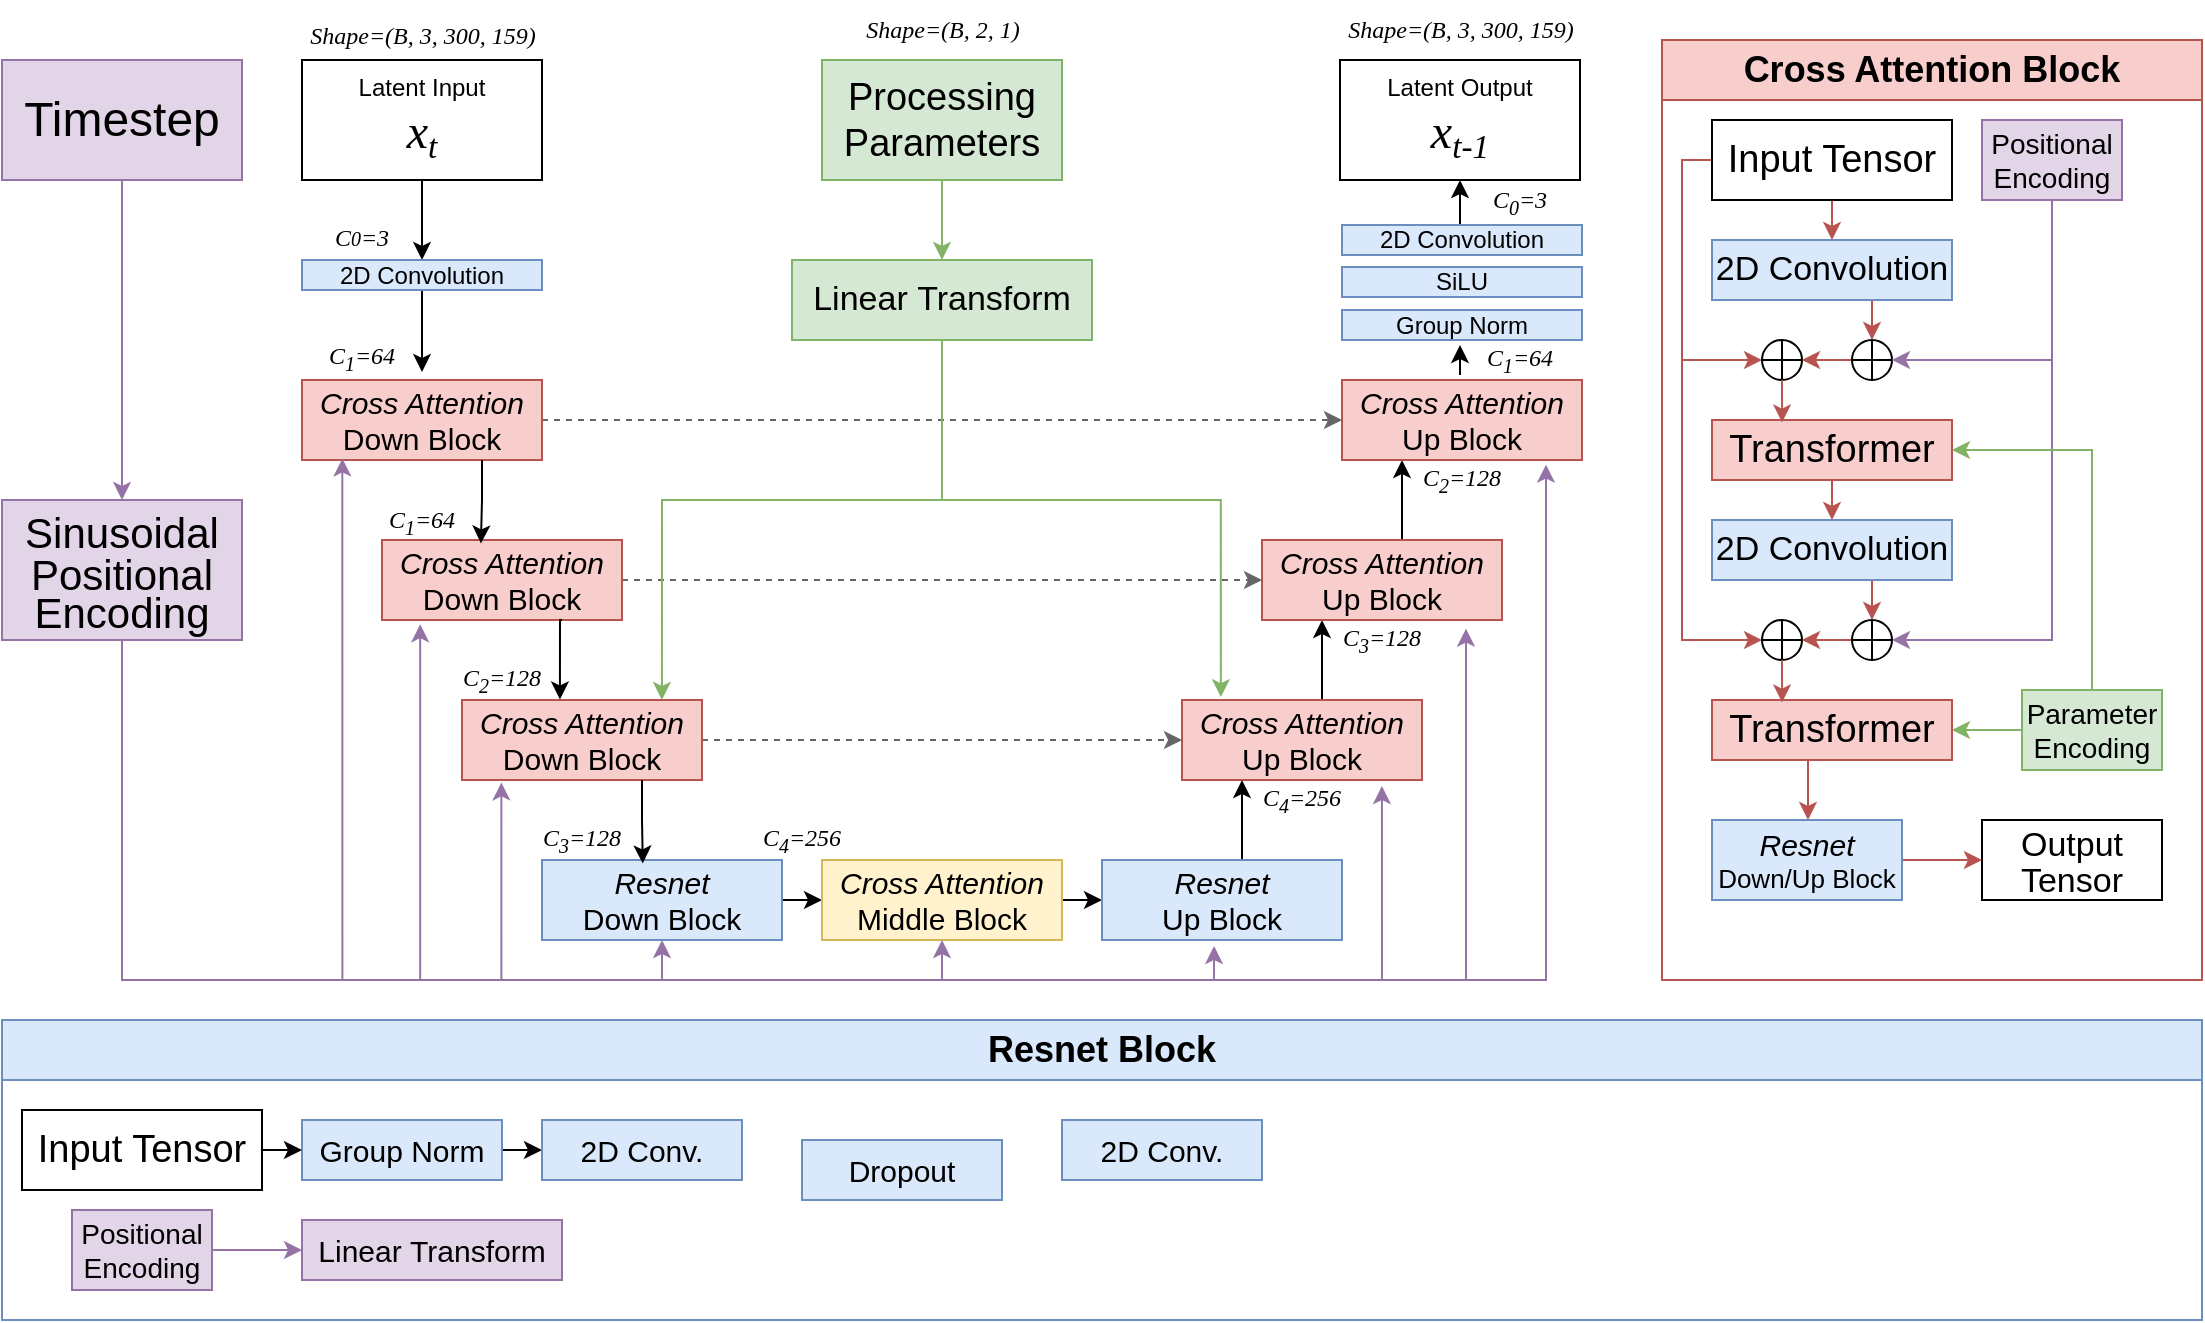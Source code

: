 <mxfile version="24.7.7">
  <diagram name="Page-1" id="F6ROneN29MLaOiMp2rLe">
    <mxGraphModel dx="1321" dy="2009" grid="1" gridSize="10" guides="1" tooltips="1" connect="1" arrows="1" fold="1" page="0" pageScale="1" pageWidth="850" pageHeight="1100" math="0" shadow="0">
      <root>
        <mxCell id="0" />
        <mxCell id="1" parent="0" />
        <mxCell id="13BXsFd0YHhBjIUxRNbK-51" style="edgeStyle=orthogonalEdgeStyle;rounded=0;orthogonalLoop=1;jettySize=auto;html=1;exitX=0.5;exitY=1;exitDx=0;exitDy=0;entryX=0.5;entryY=0;entryDx=0;entryDy=0;fillColor=#e1d5e7;strokeColor=#9673a6;" parent="1" source="ZmlC0FR1jS6TGAW2oJym-13" target="13BXsFd0YHhBjIUxRNbK-50" edge="1">
          <mxGeometry relative="1" as="geometry" />
        </mxCell>
        <mxCell id="ZmlC0FR1jS6TGAW2oJym-13" value="&lt;font style=&quot;font-size: 24px;&quot;&gt;Timestep&lt;/font&gt;" style="rounded=0;whiteSpace=wrap;html=1;fillColor=#e1d5e7;strokeColor=#9673a6;" parent="1" vertex="1">
          <mxGeometry x="-150" y="-500" width="120" height="60" as="geometry" />
        </mxCell>
        <mxCell id="oLcVQ7vI1s9lOzuIZ2co-3" style="edgeStyle=orthogonalEdgeStyle;rounded=0;orthogonalLoop=1;jettySize=auto;html=1;exitX=0.5;exitY=1;exitDx=0;exitDy=0;entryX=0.5;entryY=0;entryDx=0;entryDy=0;" edge="1" parent="1" source="13BXsFd0YHhBjIUxRNbK-4" target="oLcVQ7vI1s9lOzuIZ2co-1">
          <mxGeometry relative="1" as="geometry" />
        </mxCell>
        <mxCell id="13BXsFd0YHhBjIUxRNbK-4" value="&lt;div&gt;&lt;font style=&quot;font-size: 12px;&quot;&gt;Latent Input&lt;/font&gt;&lt;/div&gt;&lt;font face=&quot;Times New Roman&quot; style=&quot;&quot;&gt;&lt;span style=&quot;font-size: 24px;&quot;&gt;&lt;i&gt;x&lt;/i&gt;&lt;/span&gt;&lt;span style=&quot;font-style: italic; font-size: 20px;&quot;&gt;&lt;sub&gt;t&lt;/sub&gt;&lt;/span&gt;&lt;/font&gt;" style="rounded=0;whiteSpace=wrap;html=1;" parent="1" vertex="1">
          <mxGeometry y="-500" width="120" height="60" as="geometry" />
        </mxCell>
        <mxCell id="13BXsFd0YHhBjIUxRNbK-8" style="edgeStyle=orthogonalEdgeStyle;rounded=0;orthogonalLoop=1;jettySize=auto;html=1;exitX=0.75;exitY=1;exitDx=0;exitDy=0;entryX=0.25;entryY=0;entryDx=0;entryDy=0;fontStyle=1" parent="1" edge="1">
          <mxGeometry relative="1" as="geometry">
            <mxPoint x="10" y="-360" as="sourcePoint" />
          </mxGeometry>
        </mxCell>
        <mxCell id="13BXsFd0YHhBjIUxRNbK-46" style="edgeStyle=orthogonalEdgeStyle;rounded=0;orthogonalLoop=1;jettySize=auto;html=1;exitX=1;exitY=0.5;exitDx=0;exitDy=0;entryX=0;entryY=0.5;entryDx=0;entryDy=0;fillColor=#f5f5f5;strokeColor=#666666;dashed=1;" parent="1" source="13BXsFd0YHhBjIUxRNbK-9" target="13BXsFd0YHhBjIUxRNbK-26" edge="1">
          <mxGeometry relative="1" as="geometry" />
        </mxCell>
        <mxCell id="13BXsFd0YHhBjIUxRNbK-9" value="&lt;font style=&quot;font-size: 15px;&quot;&gt;&lt;i&gt;Cross Attention&lt;/i&gt; Down Block&lt;/font&gt;" style="rounded=0;whiteSpace=wrap;html=1;fillColor=#f8cecc;strokeColor=#b85450;" parent="1" vertex="1">
          <mxGeometry y="-340" width="120" height="40" as="geometry" />
        </mxCell>
        <mxCell id="13BXsFd0YHhBjIUxRNbK-47" style="edgeStyle=orthogonalEdgeStyle;rounded=0;orthogonalLoop=1;jettySize=auto;html=1;exitX=1;exitY=0.5;exitDx=0;exitDy=0;entryX=0;entryY=0.5;entryDx=0;entryDy=0;fillColor=#f5f5f5;strokeColor=#666666;dashed=1;" parent="1" source="13BXsFd0YHhBjIUxRNbK-13" target="13BXsFd0YHhBjIUxRNbK-23" edge="1">
          <mxGeometry relative="1" as="geometry" />
        </mxCell>
        <mxCell id="13BXsFd0YHhBjIUxRNbK-13" value="&lt;font style=&quot;font-size: 15px;&quot;&gt;&lt;i&gt;Cross Attention&lt;/i&gt; Down Block&lt;/font&gt;" style="rounded=0;whiteSpace=wrap;html=1;fillColor=#f8cecc;strokeColor=#b85450;" parent="1" vertex="1">
          <mxGeometry x="40" y="-260" width="120" height="40" as="geometry" />
        </mxCell>
        <mxCell id="13BXsFd0YHhBjIUxRNbK-48" style="edgeStyle=orthogonalEdgeStyle;rounded=0;orthogonalLoop=1;jettySize=auto;html=1;exitX=1;exitY=0.5;exitDx=0;exitDy=0;entryX=0;entryY=0.5;entryDx=0;entryDy=0;fillColor=#f5f5f5;strokeColor=#666666;dashed=1;" parent="1" source="13BXsFd0YHhBjIUxRNbK-17" target="13BXsFd0YHhBjIUxRNbK-20" edge="1">
          <mxGeometry relative="1" as="geometry" />
        </mxCell>
        <mxCell id="13BXsFd0YHhBjIUxRNbK-17" value="&lt;font style=&quot;font-size: 15px;&quot;&gt;&lt;i&gt;Cross Attention&lt;/i&gt; Down Block&lt;/font&gt;" style="rounded=0;whiteSpace=wrap;html=1;fillColor=#f8cecc;strokeColor=#b85450;" parent="1" vertex="1">
          <mxGeometry x="80" y="-180" width="120" height="40" as="geometry" />
        </mxCell>
        <mxCell id="13BXsFd0YHhBjIUxRNbK-27" style="edgeStyle=orthogonalEdgeStyle;rounded=0;orthogonalLoop=1;jettySize=auto;html=1;exitX=0.75;exitY=0;exitDx=0;exitDy=0;entryX=0.25;entryY=1;entryDx=0;entryDy=0;" parent="1" source="13BXsFd0YHhBjIUxRNbK-20" target="13BXsFd0YHhBjIUxRNbK-23" edge="1">
          <mxGeometry relative="1" as="geometry">
            <Array as="points">
              <mxPoint x="510" y="-180" />
            </Array>
          </mxGeometry>
        </mxCell>
        <mxCell id="13BXsFd0YHhBjIUxRNbK-20" value="&lt;font style=&quot;font-size: 15px;&quot;&gt;&lt;i&gt;Cross Attention&lt;/i&gt; Up Block&lt;/font&gt;" style="rounded=0;whiteSpace=wrap;html=1;fillColor=#f8cecc;strokeColor=#b85450;" parent="1" vertex="1">
          <mxGeometry x="440" y="-180" width="120" height="40" as="geometry" />
        </mxCell>
        <mxCell id="13BXsFd0YHhBjIUxRNbK-28" style="edgeStyle=orthogonalEdgeStyle;rounded=0;orthogonalLoop=1;jettySize=auto;html=1;exitX=0.75;exitY=0;exitDx=0;exitDy=0;entryX=0.25;entryY=1;entryDx=0;entryDy=0;" parent="1" source="13BXsFd0YHhBjIUxRNbK-23" target="13BXsFd0YHhBjIUxRNbK-26" edge="1">
          <mxGeometry relative="1" as="geometry">
            <Array as="points">
              <mxPoint x="550" y="-260" />
            </Array>
          </mxGeometry>
        </mxCell>
        <mxCell id="13BXsFd0YHhBjIUxRNbK-23" value="&lt;font style=&quot;font-size: 15px;&quot;&gt;&lt;i&gt;Cross &lt;font style=&quot;font-size: 15px;&quot;&gt;Attention&lt;/font&gt;&lt;/i&gt; Up Block&lt;/font&gt;" style="rounded=0;whiteSpace=wrap;html=1;fillColor=#f8cecc;strokeColor=#b85450;" parent="1" vertex="1">
          <mxGeometry x="480" y="-260" width="120" height="40" as="geometry" />
        </mxCell>
        <mxCell id="13BXsFd0YHhBjIUxRNbK-26" value="&lt;font style=&quot;font-size: 15px;&quot;&gt;&lt;i&gt;Cross Attention&lt;/i&gt; Up Block&lt;/font&gt;" style="rounded=0;whiteSpace=wrap;html=1;fillColor=#f8cecc;strokeColor=#b85450;" parent="1" vertex="1">
          <mxGeometry x="520" y="-340" width="120" height="40" as="geometry" />
        </mxCell>
        <mxCell id="13BXsFd0YHhBjIUxRNbK-33" style="edgeStyle=orthogonalEdgeStyle;rounded=0;orthogonalLoop=1;jettySize=auto;html=1;exitX=1;exitY=0.5;exitDx=0;exitDy=0;entryX=0;entryY=0.5;entryDx=0;entryDy=0;" parent="1" source="13BXsFd0YHhBjIUxRNbK-29" target="13BXsFd0YHhBjIUxRNbK-32" edge="1">
          <mxGeometry relative="1" as="geometry" />
        </mxCell>
        <mxCell id="13BXsFd0YHhBjIUxRNbK-29" value="&lt;div style=&quot;font-size: 15px;&quot;&gt;&lt;font style=&quot;font-size: 15px;&quot;&gt;&lt;i&gt;Resnet&lt;/i&gt;&lt;/font&gt;&lt;/div&gt;&lt;font style=&quot;font-size: 15px;&quot;&gt;Down Block&lt;/font&gt;" style="rounded=0;whiteSpace=wrap;html=1;fillColor=#dae8fc;strokeColor=#6c8ebf;" parent="1" vertex="1">
          <mxGeometry x="120" y="-100" width="120" height="40" as="geometry" />
        </mxCell>
        <mxCell id="13BXsFd0YHhBjIUxRNbK-36" style="edgeStyle=orthogonalEdgeStyle;rounded=0;orthogonalLoop=1;jettySize=auto;html=1;exitX=1;exitY=0.5;exitDx=0;exitDy=0;entryX=0;entryY=0.5;entryDx=0;entryDy=0;" parent="1" source="13BXsFd0YHhBjIUxRNbK-32" target="13BXsFd0YHhBjIUxRNbK-35" edge="1">
          <mxGeometry relative="1" as="geometry" />
        </mxCell>
        <mxCell id="13BXsFd0YHhBjIUxRNbK-32" value="&lt;div style=&quot;font-size: 15px;&quot;&gt;&lt;font style=&quot;font-size: 15px;&quot;&gt;&lt;i&gt;Cross Attention&lt;/i&gt;&lt;/font&gt;&lt;/div&gt;&lt;font style=&quot;font-size: 15px;&quot;&gt;Middle Block&lt;/font&gt;" style="rounded=0;whiteSpace=wrap;html=1;fillColor=#fff2cc;strokeColor=#d6b656;" parent="1" vertex="1">
          <mxGeometry x="260" y="-100" width="120" height="40" as="geometry" />
        </mxCell>
        <mxCell id="13BXsFd0YHhBjIUxRNbK-37" style="edgeStyle=orthogonalEdgeStyle;rounded=0;orthogonalLoop=1;jettySize=auto;html=1;exitX=0.75;exitY=0;exitDx=0;exitDy=0;entryX=0.25;entryY=1;entryDx=0;entryDy=0;" parent="1" source="13BXsFd0YHhBjIUxRNbK-35" target="13BXsFd0YHhBjIUxRNbK-20" edge="1">
          <mxGeometry relative="1" as="geometry">
            <Array as="points">
              <mxPoint x="470" y="-100" />
            </Array>
          </mxGeometry>
        </mxCell>
        <mxCell id="13BXsFd0YHhBjIUxRNbK-35" value="&lt;div style=&quot;font-size: 15px;&quot;&gt;&lt;font style=&quot;font-size: 15px;&quot;&gt;&lt;i&gt;Resnet&lt;/i&gt;&lt;/font&gt;&lt;/div&gt;&lt;font style=&quot;font-size: 15px;&quot;&gt;Up Block&lt;/font&gt;" style="rounded=0;whiteSpace=wrap;html=1;fillColor=#dae8fc;strokeColor=#6c8ebf;" parent="1" vertex="1">
          <mxGeometry x="400" y="-100" width="120" height="40" as="geometry" />
        </mxCell>
        <mxCell id="13BXsFd0YHhBjIUxRNbK-42" style="edgeStyle=orthogonalEdgeStyle;rounded=0;orthogonalLoop=1;jettySize=auto;html=1;exitX=0.75;exitY=0;exitDx=0;exitDy=0;entryX=0.25;entryY=1;entryDx=0;entryDy=0;" parent="1" edge="1">
          <mxGeometry relative="1" as="geometry">
            <mxPoint x="630.0" y="-360" as="targetPoint" />
          </mxGeometry>
        </mxCell>
        <mxCell id="13BXsFd0YHhBjIUxRNbK-43" value="&lt;div&gt;&lt;font style=&quot;font-size: 12px;&quot;&gt;Latent Output&lt;/font&gt;&lt;/div&gt;&lt;font face=&quot;Times New Roman&quot; style=&quot;&quot;&gt;&lt;span style=&quot;font-size: 24px;&quot;&gt;&lt;i&gt;x&lt;/i&gt;&lt;/span&gt;&lt;span style=&quot;font-style: italic; font-size: 20px;&quot;&gt;&lt;sub&gt;t-1&lt;/sub&gt;&lt;/span&gt;&lt;/font&gt;" style="rounded=0;whiteSpace=wrap;html=1;" parent="1" vertex="1">
          <mxGeometry x="519" y="-500" width="120" height="60" as="geometry" />
        </mxCell>
        <mxCell id="13BXsFd0YHhBjIUxRNbK-60" style="edgeStyle=orthogonalEdgeStyle;rounded=0;orthogonalLoop=1;jettySize=auto;html=1;exitX=0.5;exitY=1;exitDx=0;exitDy=0;entryX=0.5;entryY=1;entryDx=0;entryDy=0;fillColor=#e1d5e7;strokeColor=#9673a6;" parent="1" source="13BXsFd0YHhBjIUxRNbK-50" target="13BXsFd0YHhBjIUxRNbK-29" edge="1">
          <mxGeometry relative="1" as="geometry" />
        </mxCell>
        <mxCell id="13BXsFd0YHhBjIUxRNbK-62" style="edgeStyle=orthogonalEdgeStyle;rounded=0;orthogonalLoop=1;jettySize=auto;html=1;exitX=0.5;exitY=1;exitDx=0;exitDy=0;entryX=0.5;entryY=1;entryDx=0;entryDy=0;fillColor=#e1d5e7;strokeColor=#9673a6;" parent="1" source="13BXsFd0YHhBjIUxRNbK-50" target="13BXsFd0YHhBjIUxRNbK-32" edge="1">
          <mxGeometry relative="1" as="geometry" />
        </mxCell>
        <mxCell id="13BXsFd0YHhBjIUxRNbK-50" value="&lt;font style=&quot;font-size: 21px;&quot;&gt;Sinusoidal&lt;/font&gt;&lt;div style=&quot;font-size: 21px; line-height: 90%;&quot;&gt;&lt;font style=&quot;font-size: 21px;&quot;&gt;Positional&lt;/font&gt;&lt;/div&gt;&lt;div style=&quot;font-size: 21px; line-height: 90%;&quot;&gt;&lt;font style=&quot;font-size: 21px;&quot;&gt;Encoding&lt;/font&gt;&lt;/div&gt;" style="rounded=0;whiteSpace=wrap;html=1;fillColor=#e1d5e7;strokeColor=#9673a6;" parent="1" vertex="1">
          <mxGeometry x="-150" y="-280" width="120" height="70" as="geometry" />
        </mxCell>
        <mxCell id="13BXsFd0YHhBjIUxRNbK-58" style="edgeStyle=orthogonalEdgeStyle;rounded=0;orthogonalLoop=1;jettySize=auto;html=1;exitX=0.5;exitY=1;exitDx=0;exitDy=0;entryX=0.168;entryY=0.98;entryDx=0;entryDy=0;entryPerimeter=0;fillColor=#e1d5e7;strokeColor=#9673a6;" parent="1" source="13BXsFd0YHhBjIUxRNbK-50" target="13BXsFd0YHhBjIUxRNbK-9" edge="1">
          <mxGeometry relative="1" as="geometry">
            <Array as="points">
              <mxPoint x="-90" y="-40" />
              <mxPoint x="20" y="-40" />
            </Array>
          </mxGeometry>
        </mxCell>
        <mxCell id="13BXsFd0YHhBjIUxRNbK-59" style="edgeStyle=orthogonalEdgeStyle;rounded=0;orthogonalLoop=1;jettySize=auto;html=1;exitX=0.5;exitY=1;exitDx=0;exitDy=0;entryX=0.159;entryY=1.053;entryDx=0;entryDy=0;entryPerimeter=0;fillColor=#e1d5e7;strokeColor=#9673a6;" parent="1" source="13BXsFd0YHhBjIUxRNbK-50" target="13BXsFd0YHhBjIUxRNbK-13" edge="1">
          <mxGeometry relative="1" as="geometry">
            <Array as="points">
              <mxPoint x="-90" y="-40" />
              <mxPoint x="59" y="-40" />
            </Array>
          </mxGeometry>
        </mxCell>
        <mxCell id="13BXsFd0YHhBjIUxRNbK-61" style="edgeStyle=orthogonalEdgeStyle;rounded=0;orthogonalLoop=1;jettySize=auto;html=1;exitX=0.5;exitY=1;exitDx=0;exitDy=0;entryX=0.164;entryY=1.03;entryDx=0;entryDy=0;entryPerimeter=0;fillColor=#e1d5e7;strokeColor=#9673a6;" parent="1" source="13BXsFd0YHhBjIUxRNbK-50" target="13BXsFd0YHhBjIUxRNbK-17" edge="1">
          <mxGeometry relative="1" as="geometry">
            <Array as="points">
              <mxPoint x="-90" y="-40" />
              <mxPoint x="100" y="-40" />
            </Array>
          </mxGeometry>
        </mxCell>
        <mxCell id="13BXsFd0YHhBjIUxRNbK-63" style="edgeStyle=orthogonalEdgeStyle;rounded=0;orthogonalLoop=1;jettySize=auto;html=1;exitX=0.5;exitY=1;exitDx=0;exitDy=0;entryX=0.467;entryY=1.075;entryDx=0;entryDy=0;entryPerimeter=0;fillColor=#e1d5e7;strokeColor=#9673a6;" parent="1" source="13BXsFd0YHhBjIUxRNbK-50" target="13BXsFd0YHhBjIUxRNbK-35" edge="1">
          <mxGeometry relative="1" as="geometry">
            <Array as="points">
              <mxPoint x="-90" y="-40" />
              <mxPoint x="456" y="-40" />
            </Array>
          </mxGeometry>
        </mxCell>
        <mxCell id="13BXsFd0YHhBjIUxRNbK-64" style="edgeStyle=orthogonalEdgeStyle;rounded=0;orthogonalLoop=1;jettySize=auto;html=1;exitX=0.5;exitY=1;exitDx=0;exitDy=0;entryX=0.833;entryY=1.075;entryDx=0;entryDy=0;entryPerimeter=0;fillColor=#e1d5e7;strokeColor=#9673a6;" parent="1" source="13BXsFd0YHhBjIUxRNbK-50" target="13BXsFd0YHhBjIUxRNbK-20" edge="1">
          <mxGeometry relative="1" as="geometry">
            <Array as="points">
              <mxPoint x="-90" y="-40" />
              <mxPoint x="540" y="-40" />
            </Array>
          </mxGeometry>
        </mxCell>
        <mxCell id="13BXsFd0YHhBjIUxRNbK-65" style="edgeStyle=orthogonalEdgeStyle;rounded=0;orthogonalLoop=1;jettySize=auto;html=1;exitX=0.5;exitY=1;exitDx=0;exitDy=0;entryX=0.85;entryY=1.108;entryDx=0;entryDy=0;entryPerimeter=0;fillColor=#e1d5e7;strokeColor=#9673a6;" parent="1" source="13BXsFd0YHhBjIUxRNbK-50" target="13BXsFd0YHhBjIUxRNbK-23" edge="1">
          <mxGeometry relative="1" as="geometry">
            <Array as="points">
              <mxPoint x="-90" y="-40" />
              <mxPoint x="582" y="-40" />
            </Array>
          </mxGeometry>
        </mxCell>
        <mxCell id="13BXsFd0YHhBjIUxRNbK-66" style="edgeStyle=orthogonalEdgeStyle;rounded=0;orthogonalLoop=1;jettySize=auto;html=1;exitX=0.5;exitY=1;exitDx=0;exitDy=0;entryX=0.85;entryY=1.058;entryDx=0;entryDy=0;entryPerimeter=0;fillColor=#e1d5e7;strokeColor=#9673a6;" parent="1" source="13BXsFd0YHhBjIUxRNbK-50" target="13BXsFd0YHhBjIUxRNbK-26" edge="1">
          <mxGeometry relative="1" as="geometry">
            <Array as="points">
              <mxPoint x="-90" y="-40" />
              <mxPoint x="622" y="-40" />
            </Array>
          </mxGeometry>
        </mxCell>
        <mxCell id="KAt6Ccv-T031N1p47GYT-3" style="edgeStyle=orthogonalEdgeStyle;rounded=0;orthogonalLoop=1;jettySize=auto;html=1;exitX=0.5;exitY=1;exitDx=0;exitDy=0;entryX=0.5;entryY=0;entryDx=0;entryDy=0;fillColor=#d5e8d4;strokeColor=#82b366;" parent="1" source="13BXsFd0YHhBjIUxRNbK-83" target="13BXsFd0YHhBjIUxRNbK-84" edge="1">
          <mxGeometry relative="1" as="geometry" />
        </mxCell>
        <mxCell id="13BXsFd0YHhBjIUxRNbK-83" value="&lt;font style=&quot;font-size: 19px;&quot;&gt;Processing&lt;/font&gt;&lt;div style=&quot;font-size: 19px;&quot;&gt;&lt;font style=&quot;font-size: 19px;&quot;&gt;Parameters&lt;/font&gt;&lt;/div&gt;" style="rounded=0;whiteSpace=wrap;html=1;fillColor=#d5e8d4;strokeColor=#82b366;" parent="1" vertex="1">
          <mxGeometry x="260" y="-500" width="120" height="60" as="geometry" />
        </mxCell>
        <mxCell id="13BXsFd0YHhBjIUxRNbK-84" value="&lt;div style=&quot;font-size: 17px;&quot;&gt;&lt;font style=&quot;font-size: 17px;&quot;&gt;Linear&amp;nbsp;&lt;/font&gt;&lt;span style=&quot;background-color: initial;&quot;&gt;Transform&lt;/span&gt;&lt;/div&gt;" style="rounded=0;whiteSpace=wrap;html=1;fillColor=#d5e8d4;strokeColor=#82b366;" parent="1" vertex="1">
          <mxGeometry x="245" y="-400" width="150" height="40" as="geometry" />
        </mxCell>
        <mxCell id="13BXsFd0YHhBjIUxRNbK-86" style="edgeStyle=orthogonalEdgeStyle;rounded=0;orthogonalLoop=1;jettySize=auto;html=1;exitX=0.5;exitY=1;exitDx=0;exitDy=0;entryX=0.162;entryY=-0.036;entryDx=0;entryDy=0;entryPerimeter=0;fillColor=#d5e8d4;strokeColor=#82b366;" parent="1" source="13BXsFd0YHhBjIUxRNbK-84" target="13BXsFd0YHhBjIUxRNbK-20" edge="1">
          <mxGeometry relative="1" as="geometry">
            <Array as="points">
              <mxPoint x="320" y="-280" />
              <mxPoint x="459" y="-280" />
            </Array>
          </mxGeometry>
        </mxCell>
        <mxCell id="13BXsFd0YHhBjIUxRNbK-87" style="edgeStyle=orthogonalEdgeStyle;rounded=0;orthogonalLoop=1;jettySize=auto;html=1;exitX=0.5;exitY=1;exitDx=0;exitDy=0;entryX=0.833;entryY=0;entryDx=0;entryDy=0;entryPerimeter=0;fillColor=#d5e8d4;strokeColor=#82b366;" parent="1" source="13BXsFd0YHhBjIUxRNbK-84" target="13BXsFd0YHhBjIUxRNbK-17" edge="1">
          <mxGeometry relative="1" as="geometry">
            <Array as="points">
              <mxPoint x="320" y="-280" />
              <mxPoint x="180" y="-280" />
            </Array>
          </mxGeometry>
        </mxCell>
        <mxCell id="13BXsFd0YHhBjIUxRNbK-89" value="&lt;font style=&quot;font-size: 18px;&quot;&gt;Cross Attention Block&lt;/font&gt;" style="swimlane;whiteSpace=wrap;html=1;fillColor=#f8cecc;strokeColor=#b85450;startSize=30;" parent="1" vertex="1">
          <mxGeometry x="680" y="-510" width="270" height="470" as="geometry" />
        </mxCell>
        <mxCell id="13BXsFd0YHhBjIUxRNbK-103" style="edgeStyle=orthogonalEdgeStyle;rounded=0;orthogonalLoop=1;jettySize=auto;html=1;exitX=0.5;exitY=1;exitDx=0;exitDy=0;entryX=0.5;entryY=0;entryDx=0;entryDy=0;fillColor=#f8cecc;strokeColor=#b85450;" parent="13BXsFd0YHhBjIUxRNbK-89" source="13BXsFd0YHhBjIUxRNbK-90" target="13BXsFd0YHhBjIUxRNbK-93" edge="1">
          <mxGeometry relative="1" as="geometry" />
        </mxCell>
        <mxCell id="13BXsFd0YHhBjIUxRNbK-115" style="edgeStyle=orthogonalEdgeStyle;rounded=0;orthogonalLoop=1;jettySize=auto;html=1;exitX=0;exitY=0.5;exitDx=0;exitDy=0;entryX=0;entryY=0.5;entryDx=0;entryDy=0;fillColor=#f8cecc;strokeColor=#b85450;" parent="13BXsFd0YHhBjIUxRNbK-89" source="13BXsFd0YHhBjIUxRNbK-90" target="13BXsFd0YHhBjIUxRNbK-110" edge="1">
          <mxGeometry relative="1" as="geometry">
            <Array as="points">
              <mxPoint x="10" y="60" />
              <mxPoint x="10" y="160" />
            </Array>
          </mxGeometry>
        </mxCell>
        <mxCell id="13BXsFd0YHhBjIUxRNbK-142" style="edgeStyle=orthogonalEdgeStyle;rounded=0;orthogonalLoop=1;jettySize=auto;html=1;exitX=0;exitY=0.5;exitDx=0;exitDy=0;entryX=0;entryY=0.5;entryDx=0;entryDy=0;fillColor=#f8cecc;strokeColor=#b85450;" parent="13BXsFd0YHhBjIUxRNbK-89" source="13BXsFd0YHhBjIUxRNbK-90" target="13BXsFd0YHhBjIUxRNbK-136" edge="1">
          <mxGeometry relative="1" as="geometry">
            <Array as="points">
              <mxPoint x="10" y="60" />
              <mxPoint x="10" y="300" />
            </Array>
          </mxGeometry>
        </mxCell>
        <mxCell id="13BXsFd0YHhBjIUxRNbK-90" value="&lt;font style=&quot;font-size: 19px;&quot;&gt;Input Tensor&lt;/font&gt;" style="rounded=0;whiteSpace=wrap;html=1;" parent="13BXsFd0YHhBjIUxRNbK-89" vertex="1">
          <mxGeometry x="25" y="40" width="120" height="40" as="geometry" />
        </mxCell>
        <mxCell id="13BXsFd0YHhBjIUxRNbK-104" style="edgeStyle=orthogonalEdgeStyle;rounded=0;orthogonalLoop=1;jettySize=auto;html=1;exitX=0.5;exitY=1;exitDx=0;exitDy=0;entryX=0.5;entryY=0;entryDx=0;entryDy=0;fillColor=#f8cecc;strokeColor=#b85450;" parent="13BXsFd0YHhBjIUxRNbK-89" source="13BXsFd0YHhBjIUxRNbK-93" target="13BXsFd0YHhBjIUxRNbK-97" edge="1">
          <mxGeometry relative="1" as="geometry" />
        </mxCell>
        <mxCell id="13BXsFd0YHhBjIUxRNbK-93" value="&lt;font style=&quot;font-size: 17px;&quot;&gt;2D Convolution&lt;/font&gt;" style="rounded=0;whiteSpace=wrap;html=1;fillColor=#dae8fc;strokeColor=#6c8ebf;" parent="13BXsFd0YHhBjIUxRNbK-89" vertex="1">
          <mxGeometry x="25" y="100" width="120" height="30" as="geometry" />
        </mxCell>
        <mxCell id="13BXsFd0YHhBjIUxRNbK-138" style="edgeStyle=orthogonalEdgeStyle;rounded=0;orthogonalLoop=1;jettySize=auto;html=1;exitX=0.5;exitY=1;exitDx=0;exitDy=0;entryX=0.5;entryY=0;entryDx=0;entryDy=0;fillColor=#f8cecc;strokeColor=#b85450;" parent="13BXsFd0YHhBjIUxRNbK-89" source="13BXsFd0YHhBjIUxRNbK-94" target="13BXsFd0YHhBjIUxRNbK-132" edge="1">
          <mxGeometry relative="1" as="geometry" />
        </mxCell>
        <mxCell id="13BXsFd0YHhBjIUxRNbK-94" value="&lt;font style=&quot;font-size: 19px;&quot;&gt;Transformer&lt;/font&gt;" style="rounded=0;whiteSpace=wrap;html=1;fillColor=#f8cecc;strokeColor=#b85450;" parent="13BXsFd0YHhBjIUxRNbK-89" vertex="1">
          <mxGeometry x="25" y="190" width="120" height="30" as="geometry" />
        </mxCell>
        <mxCell id="13BXsFd0YHhBjIUxRNbK-117" style="edgeStyle=orthogonalEdgeStyle;rounded=0;orthogonalLoop=1;jettySize=auto;html=1;exitX=0;exitY=0.5;exitDx=0;exitDy=0;entryX=1;entryY=0.5;entryDx=0;entryDy=0;fillColor=#f8cecc;strokeColor=#b85450;" parent="13BXsFd0YHhBjIUxRNbK-89" source="13BXsFd0YHhBjIUxRNbK-97" target="13BXsFd0YHhBjIUxRNbK-110" edge="1">
          <mxGeometry relative="1" as="geometry" />
        </mxCell>
        <mxCell id="13BXsFd0YHhBjIUxRNbK-97" value="" style="shape=orEllipse;perimeter=ellipsePerimeter;whiteSpace=wrap;html=1;backgroundOutline=1;" parent="13BXsFd0YHhBjIUxRNbK-89" vertex="1">
          <mxGeometry x="95" y="150" width="20" height="20" as="geometry" />
        </mxCell>
        <mxCell id="13BXsFd0YHhBjIUxRNbK-101" style="edgeStyle=orthogonalEdgeStyle;rounded=0;orthogonalLoop=1;jettySize=auto;html=1;exitX=0.5;exitY=1;exitDx=0;exitDy=0;entryX=1;entryY=0.5;entryDx=0;entryDy=0;fillColor=#e1d5e7;strokeColor=#9673a6;" parent="13BXsFd0YHhBjIUxRNbK-89" source="13BXsFd0YHhBjIUxRNbK-98" target="13BXsFd0YHhBjIUxRNbK-97" edge="1">
          <mxGeometry relative="1" as="geometry" />
        </mxCell>
        <mxCell id="13BXsFd0YHhBjIUxRNbK-139" style="edgeStyle=orthogonalEdgeStyle;rounded=0;orthogonalLoop=1;jettySize=auto;html=1;exitX=0.5;exitY=1;exitDx=0;exitDy=0;entryX=1;entryY=0.5;entryDx=0;entryDy=0;fillColor=#e1d5e7;strokeColor=#9673a6;" parent="13BXsFd0YHhBjIUxRNbK-89" source="13BXsFd0YHhBjIUxRNbK-98" target="13BXsFd0YHhBjIUxRNbK-135" edge="1">
          <mxGeometry relative="1" as="geometry" />
        </mxCell>
        <mxCell id="13BXsFd0YHhBjIUxRNbK-98" value="&lt;font style=&quot;font-size: 14px;&quot;&gt;Positional Encoding&lt;/font&gt;" style="rounded=0;whiteSpace=wrap;html=1;fillColor=#e1d5e7;strokeColor=#9673a6;" parent="13BXsFd0YHhBjIUxRNbK-89" vertex="1">
          <mxGeometry x="160" y="40" width="70" height="40" as="geometry" />
        </mxCell>
        <mxCell id="-kDFh1Iqd7QiOOdyhErm-1" style="edgeStyle=orthogonalEdgeStyle;rounded=0;orthogonalLoop=1;jettySize=auto;html=1;exitX=0;exitY=0.5;exitDx=0;exitDy=0;entryX=1;entryY=0.5;entryDx=0;entryDy=0;fillColor=#d5e8d4;strokeColor=#82b366;" parent="13BXsFd0YHhBjIUxRNbK-89" source="13BXsFd0YHhBjIUxRNbK-107" target="13BXsFd0YHhBjIUxRNbK-133" edge="1">
          <mxGeometry relative="1" as="geometry" />
        </mxCell>
        <mxCell id="-kDFh1Iqd7QiOOdyhErm-2" style="edgeStyle=orthogonalEdgeStyle;rounded=0;orthogonalLoop=1;jettySize=auto;html=1;exitX=0.5;exitY=0;exitDx=0;exitDy=0;entryX=1;entryY=0.5;entryDx=0;entryDy=0;fillColor=#d5e8d4;strokeColor=#82b366;" parent="13BXsFd0YHhBjIUxRNbK-89" source="13BXsFd0YHhBjIUxRNbK-107" target="13BXsFd0YHhBjIUxRNbK-94" edge="1">
          <mxGeometry relative="1" as="geometry" />
        </mxCell>
        <mxCell id="13BXsFd0YHhBjIUxRNbK-107" value="&lt;font style=&quot;font-size: 14px;&quot;&gt;Parameter Encoding&lt;/font&gt;" style="rounded=0;whiteSpace=wrap;html=1;fillColor=#d5e8d4;strokeColor=#82b366;" parent="13BXsFd0YHhBjIUxRNbK-89" vertex="1">
          <mxGeometry x="180" y="325" width="70" height="40" as="geometry" />
        </mxCell>
        <mxCell id="13BXsFd0YHhBjIUxRNbK-110" value="" style="shape=orEllipse;perimeter=ellipsePerimeter;whiteSpace=wrap;html=1;backgroundOutline=1;" parent="13BXsFd0YHhBjIUxRNbK-89" vertex="1">
          <mxGeometry x="50" y="150" width="20" height="20" as="geometry" />
        </mxCell>
        <mxCell id="13BXsFd0YHhBjIUxRNbK-118" style="edgeStyle=orthogonalEdgeStyle;rounded=0;orthogonalLoop=1;jettySize=auto;html=1;exitX=0.5;exitY=1;exitDx=0;exitDy=0;entryX=0.292;entryY=0.042;entryDx=0;entryDy=0;entryPerimeter=0;fillColor=#f8cecc;strokeColor=#b85450;" parent="13BXsFd0YHhBjIUxRNbK-89" source="13BXsFd0YHhBjIUxRNbK-110" target="13BXsFd0YHhBjIUxRNbK-94" edge="1">
          <mxGeometry relative="1" as="geometry" />
        </mxCell>
        <mxCell id="13BXsFd0YHhBjIUxRNbK-131" style="edgeStyle=orthogonalEdgeStyle;rounded=0;orthogonalLoop=1;jettySize=auto;html=1;exitX=0.5;exitY=1;exitDx=0;exitDy=0;entryX=0.5;entryY=0;entryDx=0;entryDy=0;fillColor=#f8cecc;strokeColor=#b85450;" parent="13BXsFd0YHhBjIUxRNbK-89" source="13BXsFd0YHhBjIUxRNbK-132" target="13BXsFd0YHhBjIUxRNbK-135" edge="1">
          <mxGeometry relative="1" as="geometry" />
        </mxCell>
        <mxCell id="13BXsFd0YHhBjIUxRNbK-132" value="&lt;font style=&quot;font-size: 17px;&quot;&gt;2D Convolution&lt;/font&gt;" style="rounded=0;whiteSpace=wrap;html=1;fillColor=#dae8fc;strokeColor=#6c8ebf;" parent="13BXsFd0YHhBjIUxRNbK-89" vertex="1">
          <mxGeometry x="25" y="240" width="120" height="30" as="geometry" />
        </mxCell>
        <mxCell id="13BXsFd0YHhBjIUxRNbK-147" style="edgeStyle=orthogonalEdgeStyle;rounded=0;orthogonalLoop=1;jettySize=auto;html=1;exitX=0.25;exitY=1;exitDx=0;exitDy=0;fillColor=#f8cecc;strokeColor=#b85450;" parent="13BXsFd0YHhBjIUxRNbK-89" source="13BXsFd0YHhBjIUxRNbK-133" target="13BXsFd0YHhBjIUxRNbK-145" edge="1">
          <mxGeometry relative="1" as="geometry">
            <Array as="points">
              <mxPoint x="73" y="360" />
            </Array>
          </mxGeometry>
        </mxCell>
        <mxCell id="13BXsFd0YHhBjIUxRNbK-133" value="&lt;font style=&quot;font-size: 19px;&quot;&gt;Transformer&lt;/font&gt;" style="rounded=0;whiteSpace=wrap;html=1;fillColor=#f8cecc;strokeColor=#b85450;" parent="13BXsFd0YHhBjIUxRNbK-89" vertex="1">
          <mxGeometry x="25" y="330" width="120" height="30" as="geometry" />
        </mxCell>
        <mxCell id="13BXsFd0YHhBjIUxRNbK-134" style="edgeStyle=orthogonalEdgeStyle;rounded=0;orthogonalLoop=1;jettySize=auto;html=1;exitX=0;exitY=0.5;exitDx=0;exitDy=0;entryX=1;entryY=0.5;entryDx=0;entryDy=0;fillColor=#f8cecc;strokeColor=#b85450;" parent="13BXsFd0YHhBjIUxRNbK-89" source="13BXsFd0YHhBjIUxRNbK-135" target="13BXsFd0YHhBjIUxRNbK-136" edge="1">
          <mxGeometry relative="1" as="geometry" />
        </mxCell>
        <mxCell id="13BXsFd0YHhBjIUxRNbK-135" value="" style="shape=orEllipse;perimeter=ellipsePerimeter;whiteSpace=wrap;html=1;backgroundOutline=1;" parent="13BXsFd0YHhBjIUxRNbK-89" vertex="1">
          <mxGeometry x="95" y="290" width="20" height="20" as="geometry" />
        </mxCell>
        <mxCell id="13BXsFd0YHhBjIUxRNbK-136" value="" style="shape=orEllipse;perimeter=ellipsePerimeter;whiteSpace=wrap;html=1;backgroundOutline=1;" parent="13BXsFd0YHhBjIUxRNbK-89" vertex="1">
          <mxGeometry x="50" y="290" width="20" height="20" as="geometry" />
        </mxCell>
        <mxCell id="13BXsFd0YHhBjIUxRNbK-137" style="edgeStyle=orthogonalEdgeStyle;rounded=0;orthogonalLoop=1;jettySize=auto;html=1;exitX=0.5;exitY=1;exitDx=0;exitDy=0;entryX=0.292;entryY=0.042;entryDx=0;entryDy=0;entryPerimeter=0;fillColor=#f8cecc;strokeColor=#b85450;" parent="13BXsFd0YHhBjIUxRNbK-89" source="13BXsFd0YHhBjIUxRNbK-136" target="13BXsFd0YHhBjIUxRNbK-133" edge="1">
          <mxGeometry relative="1" as="geometry" />
        </mxCell>
        <mxCell id="13BXsFd0YHhBjIUxRNbK-144" value="&lt;font style=&quot;font-size: 17px;&quot;&gt;Output&lt;/font&gt;&lt;div style=&quot;font-size: 17px; line-height: 90%;&quot;&gt;&lt;font style=&quot;font-size: 17px;&quot;&gt;Tensor&lt;/font&gt;&lt;/div&gt;" style="rounded=0;whiteSpace=wrap;html=1;" parent="13BXsFd0YHhBjIUxRNbK-89" vertex="1">
          <mxGeometry x="160" y="390" width="90" height="40" as="geometry" />
        </mxCell>
        <mxCell id="13BXsFd0YHhBjIUxRNbK-148" style="edgeStyle=orthogonalEdgeStyle;rounded=0;orthogonalLoop=1;jettySize=auto;html=1;exitX=1;exitY=0.5;exitDx=0;exitDy=0;entryX=0;entryY=0.5;entryDx=0;entryDy=0;fillColor=#f8cecc;strokeColor=#b85450;" parent="13BXsFd0YHhBjIUxRNbK-89" source="13BXsFd0YHhBjIUxRNbK-145" target="13BXsFd0YHhBjIUxRNbK-144" edge="1">
          <mxGeometry relative="1" as="geometry" />
        </mxCell>
        <mxCell id="13BXsFd0YHhBjIUxRNbK-145" value="&lt;div style=&quot;font-size: 15px;&quot;&gt;&lt;font style=&quot;font-size: 15px;&quot;&gt;&lt;i style=&quot;&quot;&gt;Resnet&lt;/i&gt;&lt;/font&gt;&lt;/div&gt;&lt;font style=&quot;font-size: 13px;&quot;&gt;Down/Up Block&lt;/font&gt;" style="rounded=0;whiteSpace=wrap;html=1;fillColor=#dae8fc;strokeColor=#6c8ebf;" parent="13BXsFd0YHhBjIUxRNbK-89" vertex="1">
          <mxGeometry x="25" y="390" width="95" height="40" as="geometry" />
        </mxCell>
        <mxCell id="KAt6Ccv-T031N1p47GYT-5" style="edgeStyle=orthogonalEdgeStyle;rounded=0;orthogonalLoop=1;jettySize=auto;html=1;exitX=0.75;exitY=1;exitDx=0;exitDy=0;entryX=0.408;entryY=-0.007;entryDx=0;entryDy=0;entryPerimeter=0;" parent="1" source="13BXsFd0YHhBjIUxRNbK-13" target="13BXsFd0YHhBjIUxRNbK-17" edge="1">
          <mxGeometry relative="1" as="geometry" />
        </mxCell>
        <mxCell id="KAt6Ccv-T031N1p47GYT-6" style="edgeStyle=orthogonalEdgeStyle;rounded=0;orthogonalLoop=1;jettySize=auto;html=1;exitX=0.75;exitY=1;exitDx=0;exitDy=0;entryX=0.42;entryY=0.043;entryDx=0;entryDy=0;entryPerimeter=0;" parent="1" source="13BXsFd0YHhBjIUxRNbK-17" target="13BXsFd0YHhBjIUxRNbK-29" edge="1">
          <mxGeometry relative="1" as="geometry" />
        </mxCell>
        <mxCell id="KAt6Ccv-T031N1p47GYT-7" style="edgeStyle=orthogonalEdgeStyle;rounded=0;orthogonalLoop=1;jettySize=auto;html=1;exitX=0.75;exitY=1;exitDx=0;exitDy=0;entryX=0.412;entryY=0.043;entryDx=0;entryDy=0;entryPerimeter=0;" parent="1" source="13BXsFd0YHhBjIUxRNbK-9" target="13BXsFd0YHhBjIUxRNbK-13" edge="1">
          <mxGeometry relative="1" as="geometry" />
        </mxCell>
        <mxCell id="KAt6Ccv-T031N1p47GYT-8" value="&lt;font face=&quot;Times New Roman&quot;&gt;&lt;i&gt;C&lt;sub&gt;1&lt;/sub&gt;=64&lt;/i&gt;&lt;/font&gt;" style="text;html=1;align=center;verticalAlign=middle;whiteSpace=wrap;rounded=0;" parent="1" vertex="1">
          <mxGeometry x="30" y="-284" width="60" height="30" as="geometry" />
        </mxCell>
        <mxCell id="KAt6Ccv-T031N1p47GYT-9" value="&lt;font face=&quot;Times New Roman&quot;&gt;&lt;i&gt;C&lt;sub&gt;2&lt;/sub&gt;=128&lt;/i&gt;&lt;/font&gt;" style="text;html=1;align=center;verticalAlign=middle;whiteSpace=wrap;rounded=0;" parent="1" vertex="1">
          <mxGeometry x="70" y="-205" width="60" height="30" as="geometry" />
        </mxCell>
        <mxCell id="KAt6Ccv-T031N1p47GYT-10" value="&lt;font face=&quot;Times New Roman&quot;&gt;&lt;i&gt;C&lt;sub&gt;3&lt;/sub&gt;=128&lt;/i&gt;&lt;/font&gt;" style="text;html=1;align=center;verticalAlign=middle;whiteSpace=wrap;rounded=0;" parent="1" vertex="1">
          <mxGeometry x="110" y="-125" width="60" height="30" as="geometry" />
        </mxCell>
        <mxCell id="KAt6Ccv-T031N1p47GYT-11" value="&lt;font face=&quot;Times New Roman&quot;&gt;&lt;i&gt;C&lt;sub&gt;4&lt;/sub&gt;=256&lt;/i&gt;&lt;/font&gt;" style="text;html=1;align=center;verticalAlign=middle;whiteSpace=wrap;rounded=0;" parent="1" vertex="1">
          <mxGeometry x="220" y="-125" width="60" height="30" as="geometry" />
        </mxCell>
        <mxCell id="KAt6Ccv-T031N1p47GYT-13" value="&lt;font face=&quot;Times New Roman&quot;&gt;&lt;i&gt;C&lt;sub&gt;4&lt;/sub&gt;=256&lt;/i&gt;&lt;/font&gt;" style="text;html=1;align=center;verticalAlign=middle;whiteSpace=wrap;rounded=0;" parent="1" vertex="1">
          <mxGeometry x="470" y="-145" width="60" height="30" as="geometry" />
        </mxCell>
        <mxCell id="KAt6Ccv-T031N1p47GYT-14" value="&lt;font face=&quot;Times New Roman&quot;&gt;&lt;i&gt;C&lt;sub&gt;3&lt;/sub&gt;=128&lt;/i&gt;&lt;/font&gt;" style="text;html=1;align=center;verticalAlign=middle;whiteSpace=wrap;rounded=0;" parent="1" vertex="1">
          <mxGeometry x="510" y="-225" width="60" height="30" as="geometry" />
        </mxCell>
        <mxCell id="KAt6Ccv-T031N1p47GYT-15" value="&lt;font face=&quot;Times New Roman&quot;&gt;&lt;i&gt;C&lt;sub&gt;2&lt;/sub&gt;=128&lt;/i&gt;&lt;/font&gt;" style="text;html=1;align=center;verticalAlign=middle;whiteSpace=wrap;rounded=0;" parent="1" vertex="1">
          <mxGeometry x="550" y="-305" width="60" height="30" as="geometry" />
        </mxCell>
        <mxCell id="KAt6Ccv-T031N1p47GYT-17" value="&lt;font face=&quot;Times New Roman&quot;&gt;&lt;i&gt;C&lt;sub&gt;1&lt;/sub&gt;=64&lt;/i&gt;&lt;/font&gt;" style="text;html=1;align=center;verticalAlign=middle;whiteSpace=wrap;rounded=0;" parent="1" vertex="1">
          <mxGeometry x="579" y="-365" width="60" height="30" as="geometry" />
        </mxCell>
        <mxCell id="KAt6Ccv-T031N1p47GYT-18" value="Group Norm" style="rounded=0;whiteSpace=wrap;html=1;fillColor=#dae8fc;strokeColor=#6c8ebf;" parent="1" vertex="1">
          <mxGeometry x="520" y="-375" width="120" height="15" as="geometry" />
        </mxCell>
        <mxCell id="KAt6Ccv-T031N1p47GYT-19" value="SiLU" style="rounded=0;whiteSpace=wrap;html=1;fillColor=#dae8fc;strokeColor=#6c8ebf;" parent="1" vertex="1">
          <mxGeometry x="520" y="-396.5" width="120" height="15" as="geometry" />
        </mxCell>
        <mxCell id="KAt6Ccv-T031N1p47GYT-25" style="edgeStyle=orthogonalEdgeStyle;rounded=0;orthogonalLoop=1;jettySize=auto;html=1;exitX=0.5;exitY=0;exitDx=0;exitDy=0;entryX=0.5;entryY=1;entryDx=0;entryDy=0;" parent="1" source="KAt6Ccv-T031N1p47GYT-20" target="13BXsFd0YHhBjIUxRNbK-43" edge="1">
          <mxGeometry relative="1" as="geometry" />
        </mxCell>
        <mxCell id="KAt6Ccv-T031N1p47GYT-20" value="2D Convolution" style="rounded=0;whiteSpace=wrap;html=1;fillColor=#dae8fc;strokeColor=#6c8ebf;" parent="1" vertex="1">
          <mxGeometry x="520" y="-417.5" width="120" height="15" as="geometry" />
        </mxCell>
        <mxCell id="KAt6Ccv-T031N1p47GYT-24" style="edgeStyle=orthogonalEdgeStyle;rounded=0;orthogonalLoop=1;jettySize=auto;html=1;exitX=0;exitY=0.75;exitDx=0;exitDy=0;entryX=0;entryY=0.25;entryDx=0;entryDy=0;" parent="1" source="KAt6Ccv-T031N1p47GYT-17" target="KAt6Ccv-T031N1p47GYT-17" edge="1">
          <mxGeometry relative="1" as="geometry" />
        </mxCell>
        <mxCell id="KAt6Ccv-T031N1p47GYT-27" value="&lt;font face=&quot;Times New Roman&quot;&gt;&lt;i&gt;C&lt;sub&gt;0&lt;/sub&gt;=3&lt;/i&gt;&lt;/font&gt;" style="text;html=1;align=center;verticalAlign=middle;whiteSpace=wrap;rounded=0;" parent="1" vertex="1">
          <mxGeometry x="579" y="-444.5" width="60" height="30" as="geometry" />
        </mxCell>
        <mxCell id="KAt6Ccv-T031N1p47GYT-29" value="&lt;i&gt;&lt;font face=&quot;Times New Roman&quot;&gt;Shape=(B, 3, 300, 159)&lt;/font&gt;&lt;/i&gt;" style="text;html=1;align=center;verticalAlign=middle;resizable=0;points=[];autosize=1;strokeColor=none;fillColor=none;" parent="1" vertex="1">
          <mxGeometry x="-10" y="-527" width="140" height="30" as="geometry" />
        </mxCell>
        <mxCell id="KAt6Ccv-T031N1p47GYT-30" value="&lt;i&gt;&lt;font face=&quot;Times New Roman&quot;&gt;Shape=(B, 3, 300, 159)&lt;/font&gt;&lt;/i&gt;" style="text;html=1;align=center;verticalAlign=middle;resizable=0;points=[];autosize=1;strokeColor=none;fillColor=none;" parent="1" vertex="1">
          <mxGeometry x="509" y="-530" width="140" height="30" as="geometry" />
        </mxCell>
        <mxCell id="KAt6Ccv-T031N1p47GYT-31" value="&lt;i&gt;&lt;font face=&quot;Times New Roman&quot;&gt;Shape=(B, 2, 1)&lt;/font&gt;&lt;/i&gt;" style="text;html=1;align=center;verticalAlign=middle;resizable=0;points=[];autosize=1;strokeColor=none;fillColor=none;" parent="1" vertex="1">
          <mxGeometry x="270" y="-530" width="100" height="30" as="geometry" />
        </mxCell>
        <mxCell id="KAt6Ccv-T031N1p47GYT-32" value="&lt;font style=&quot;font-size: 18px;&quot;&gt;Resnet Block&lt;/font&gt;" style="swimlane;whiteSpace=wrap;html=1;fillColor=#dae8fc;strokeColor=#6c8ebf;startSize=30;" parent="1" vertex="1">
          <mxGeometry x="-150" y="-20" width="1100" height="150" as="geometry" />
        </mxCell>
        <mxCell id="oLcVQ7vI1s9lOzuIZ2co-11" style="edgeStyle=orthogonalEdgeStyle;rounded=0;orthogonalLoop=1;jettySize=auto;html=1;exitX=1;exitY=0.5;exitDx=0;exitDy=0;entryX=0;entryY=0.5;entryDx=0;entryDy=0;" edge="1" parent="KAt6Ccv-T031N1p47GYT-32" source="oLcVQ7vI1s9lOzuIZ2co-7" target="oLcVQ7vI1s9lOzuIZ2co-10">
          <mxGeometry relative="1" as="geometry" />
        </mxCell>
        <mxCell id="oLcVQ7vI1s9lOzuIZ2co-7" value="&lt;font style=&quot;font-size: 15px;&quot;&gt;Group Norm&lt;/font&gt;" style="rounded=0;whiteSpace=wrap;html=1;fillColor=#dae8fc;strokeColor=#6c8ebf;" vertex="1" parent="KAt6Ccv-T031N1p47GYT-32">
          <mxGeometry x="150" y="50" width="100" height="30" as="geometry" />
        </mxCell>
        <mxCell id="oLcVQ7vI1s9lOzuIZ2co-10" value="&lt;span style=&quot;font-size: 15px;&quot;&gt;2D Conv.&lt;/span&gt;" style="rounded=0;whiteSpace=wrap;html=1;fillColor=#dae8fc;strokeColor=#6c8ebf;" vertex="1" parent="KAt6Ccv-T031N1p47GYT-32">
          <mxGeometry x="270" y="50" width="100" height="30" as="geometry" />
        </mxCell>
        <mxCell id="oLcVQ7vI1s9lOzuIZ2co-13" value="&lt;div style=&quot;font-size: 15px;&quot;&gt;&lt;font style=&quot;font-size: 15px;&quot;&gt;Linear&amp;nbsp;&lt;/font&gt;&lt;span style=&quot;background-color: initial;&quot;&gt;Transform&lt;/span&gt;&lt;/div&gt;" style="rounded=0;whiteSpace=wrap;html=1;fillColor=#e1d5e7;strokeColor=#9673a6;" vertex="1" parent="KAt6Ccv-T031N1p47GYT-32">
          <mxGeometry x="150" y="100" width="130" height="30" as="geometry" />
        </mxCell>
        <mxCell id="oLcVQ7vI1s9lOzuIZ2co-17" style="edgeStyle=orthogonalEdgeStyle;rounded=0;orthogonalLoop=1;jettySize=auto;html=1;exitX=1;exitY=0.5;exitDx=0;exitDy=0;entryX=0;entryY=0.5;entryDx=0;entryDy=0;" edge="1" parent="KAt6Ccv-T031N1p47GYT-32" source="oLcVQ7vI1s9lOzuIZ2co-16" target="oLcVQ7vI1s9lOzuIZ2co-7">
          <mxGeometry relative="1" as="geometry" />
        </mxCell>
        <mxCell id="oLcVQ7vI1s9lOzuIZ2co-16" value="&lt;font style=&quot;font-size: 19px;&quot;&gt;Input Tensor&lt;/font&gt;" style="rounded=0;whiteSpace=wrap;html=1;" vertex="1" parent="KAt6Ccv-T031N1p47GYT-32">
          <mxGeometry x="10" y="45" width="120" height="40" as="geometry" />
        </mxCell>
        <mxCell id="oLcVQ7vI1s9lOzuIZ2co-20" style="edgeStyle=orthogonalEdgeStyle;rounded=0;orthogonalLoop=1;jettySize=auto;html=1;exitX=1;exitY=0.5;exitDx=0;exitDy=0;entryX=0;entryY=0.5;entryDx=0;entryDy=0;fillColor=#e1d5e7;strokeColor=#9673a6;" edge="1" parent="KAt6Ccv-T031N1p47GYT-32" source="oLcVQ7vI1s9lOzuIZ2co-19" target="oLcVQ7vI1s9lOzuIZ2co-13">
          <mxGeometry relative="1" as="geometry" />
        </mxCell>
        <mxCell id="oLcVQ7vI1s9lOzuIZ2co-19" value="&lt;font style=&quot;font-size: 14px;&quot;&gt;Positional Encoding&lt;/font&gt;" style="rounded=0;whiteSpace=wrap;html=1;fillColor=#e1d5e7;strokeColor=#9673a6;" vertex="1" parent="KAt6Ccv-T031N1p47GYT-32">
          <mxGeometry x="35" y="95" width="70" height="40" as="geometry" />
        </mxCell>
        <mxCell id="oLcVQ7vI1s9lOzuIZ2co-21" value="&lt;span style=&quot;font-size: 15px;&quot;&gt;Dropout&lt;/span&gt;" style="rounded=0;whiteSpace=wrap;html=1;fillColor=#dae8fc;strokeColor=#6c8ebf;" vertex="1" parent="KAt6Ccv-T031N1p47GYT-32">
          <mxGeometry x="400" y="60" width="100" height="30" as="geometry" />
        </mxCell>
        <mxCell id="oLcVQ7vI1s9lOzuIZ2co-22" value="&lt;span style=&quot;font-size: 15px;&quot;&gt;2D Conv.&lt;/span&gt;" style="rounded=0;whiteSpace=wrap;html=1;fillColor=#dae8fc;strokeColor=#6c8ebf;" vertex="1" parent="KAt6Ccv-T031N1p47GYT-32">
          <mxGeometry x="530" y="50" width="100" height="30" as="geometry" />
        </mxCell>
        <mxCell id="oLcVQ7vI1s9lOzuIZ2co-4" style="edgeStyle=orthogonalEdgeStyle;rounded=0;orthogonalLoop=1;jettySize=auto;html=1;exitX=0.5;exitY=1;exitDx=0;exitDy=0;entryX=1;entryY=0.75;entryDx=0;entryDy=0;" edge="1" parent="1" source="oLcVQ7vI1s9lOzuIZ2co-1">
          <mxGeometry relative="1" as="geometry">
            <mxPoint x="60" y="-344" as="targetPoint" />
            <Array as="points">
              <mxPoint x="60" y="-350" />
              <mxPoint x="60" y="-350" />
            </Array>
          </mxGeometry>
        </mxCell>
        <mxCell id="oLcVQ7vI1s9lOzuIZ2co-1" value="2D Convolution" style="rounded=0;whiteSpace=wrap;html=1;fillColor=#dae8fc;strokeColor=#6c8ebf;" vertex="1" parent="1">
          <mxGeometry y="-400" width="120" height="15" as="geometry" />
        </mxCell>
        <mxCell id="oLcVQ7vI1s9lOzuIZ2co-5" value="&lt;font face=&quot;Times New Roman&quot;&gt;&lt;i&gt;C&lt;sub&gt;1&lt;/sub&gt;=64&lt;/i&gt;&lt;/font&gt;" style="text;html=1;align=center;verticalAlign=middle;whiteSpace=wrap;rounded=0;" vertex="1" parent="1">
          <mxGeometry y="-366.5" width="60" height="30" as="geometry" />
        </mxCell>
        <mxCell id="oLcVQ7vI1s9lOzuIZ2co-6" value="&lt;font face=&quot;Times New Roman&quot;&gt;&lt;i&gt;C&lt;span style=&quot;font-size: 10px;&quot;&gt;0&lt;/span&gt;=3&lt;/i&gt;&lt;/font&gt;" style="text;html=1;align=center;verticalAlign=middle;whiteSpace=wrap;rounded=0;" vertex="1" parent="1">
          <mxGeometry y="-426.5" width="60" height="30" as="geometry" />
        </mxCell>
      </root>
    </mxGraphModel>
  </diagram>
</mxfile>
